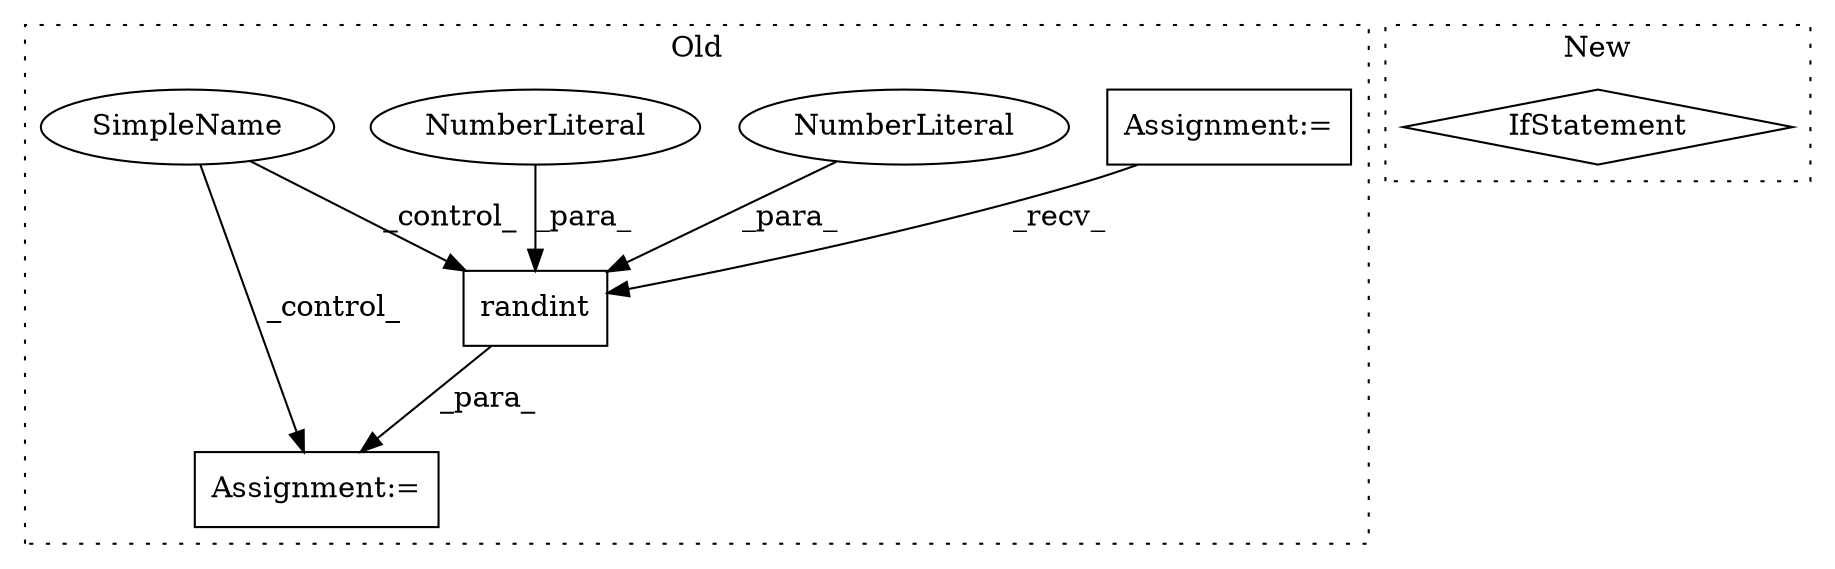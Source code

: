 digraph G {
subgraph cluster0 {
1 [label="randint" a="32" s="4220,4235" l="8,1" shape="box"];
3 [label="Assignment:=" a="7" s="4212" l="1" shape="box"];
4 [label="NumberLiteral" a="34" s="4228" l="1" shape="ellipse"];
5 [label="NumberLiteral" a="34" s="4230" l="5" shape="ellipse"];
6 [label="SimpleName" a="42" s="4191" l="7" shape="ellipse"];
7 [label="Assignment:=" a="7" s="3974" l="6" shape="box"];
label = "Old";
style="dotted";
}
subgraph cluster1 {
2 [label="IfStatement" a="25" s="4292,4303" l="4,2" shape="diamond"];
label = "New";
style="dotted";
}
1 -> 3 [label="_para_"];
4 -> 1 [label="_para_"];
5 -> 1 [label="_para_"];
6 -> 3 [label="_control_"];
6 -> 1 [label="_control_"];
7 -> 1 [label="_recv_"];
}
